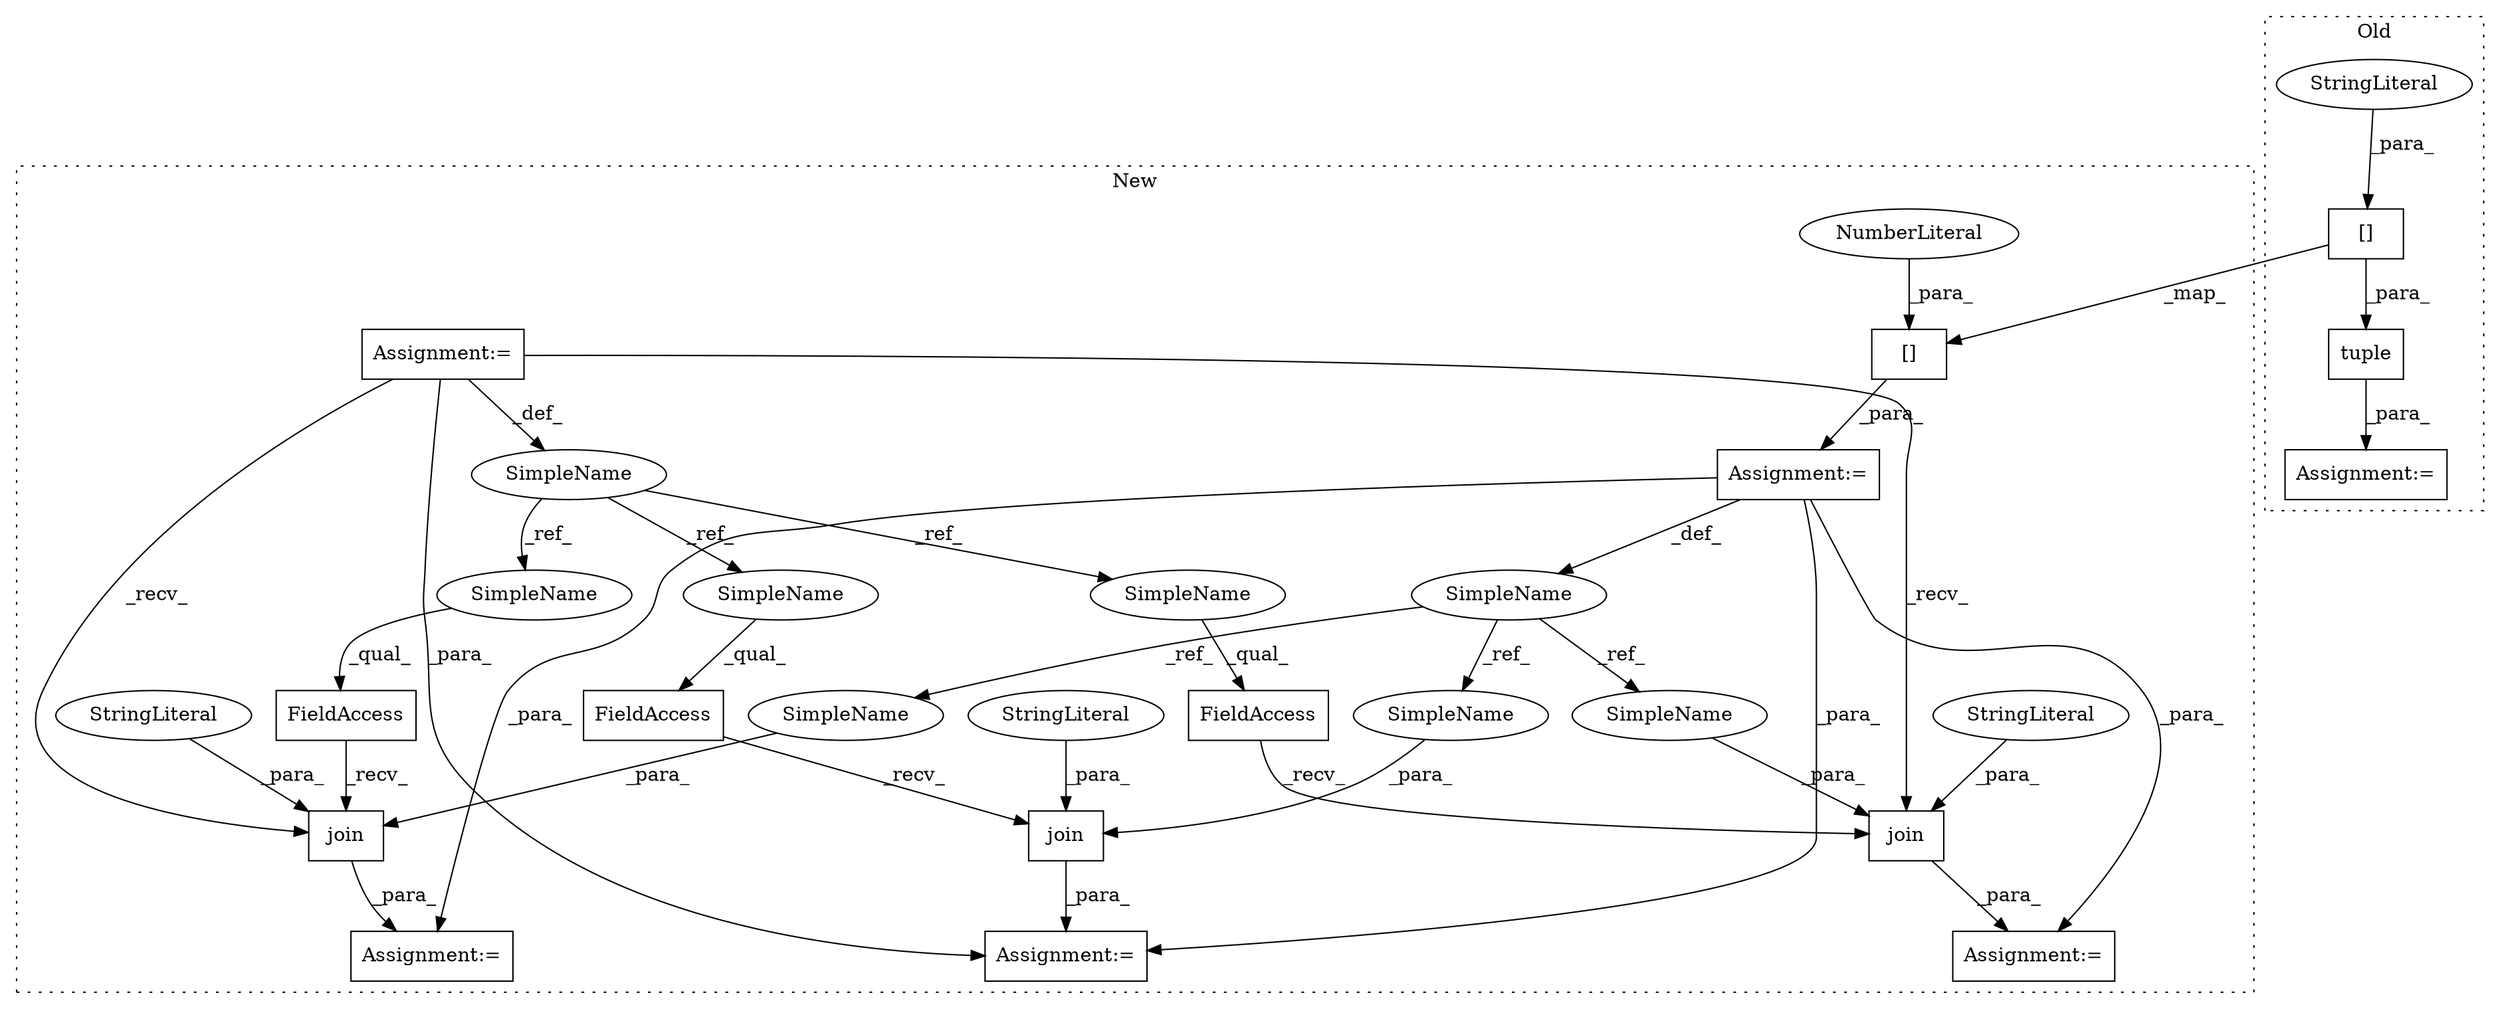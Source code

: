 digraph G {
subgraph cluster0 {
1 [label="tuple" a="32" s="1177,1210" l="6,1" shape="box"];
13 [label="[]" a="2" s="1183,1209" l="9,1" shape="box"];
21 [label="Assignment:=" a="7" s="1175" l="2" shape="box"];
22 [label="StringLiteral" a="45" s="1192" l="17" shape="ellipse"];
label = "Old";
style="dotted";
}
subgraph cluster1 {
2 [label="join" a="32" s="1106,1133" l="5,1" shape="box"];
3 [label="FieldAccess" a="22" s="1098" l="7" shape="box"];
4 [label="SimpleName" a="42" s="282" l="2" shape="ellipse"];
5 [label="FieldAccess" a="22" s="975" l="7" shape="box"];
6 [label="FieldAccess" a="22" s="1040" l="7" shape="box"];
7 [label="SimpleName" a="42" s="935" l="10" shape="ellipse"];
8 [label="join" a="32" s="983,1017" l="5,1" shape="box"];
9 [label="StringLiteral" a="45" s="1122" l="11" shape="ellipse"];
10 [label="join" a="32" s="1048,1081" l="5,1" shape="box"];
11 [label="Assignment:=" a="7" s="945" l="1" shape="box"];
12 [label="[]" a="2" s="946,956" l="9,1" shape="box"];
14 [label="NumberLiteral" a="34" s="955" l="1" shape="ellipse"];
15 [label="Assignment:=" a="7" s="974" l="1" shape="box"];
16 [label="StringLiteral" a="45" s="1064" l="17" shape="ellipse"];
17 [label="StringLiteral" a="45" s="999" l="18" shape="ellipse"];
18 [label="Assignment:=" a="7" s="282" l="2" shape="box"];
19 [label="Assignment:=" a="7" s="1039" l="1" shape="box"];
20 [label="Assignment:=" a="7" s="1097" l="1" shape="box"];
23 [label="SimpleName" a="42" s="975" l="2" shape="ellipse"];
24 [label="SimpleName" a="42" s="1040" l="2" shape="ellipse"];
25 [label="SimpleName" a="42" s="1098" l="2" shape="ellipse"];
26 [label="SimpleName" a="42" s="988" l="10" shape="ellipse"];
27 [label="SimpleName" a="42" s="1111" l="10" shape="ellipse"];
28 [label="SimpleName" a="42" s="1053" l="10" shape="ellipse"];
label = "New";
style="dotted";
}
1 -> 21 [label="_para_"];
2 -> 20 [label="_para_"];
3 -> 2 [label="_recv_"];
4 -> 24 [label="_ref_"];
4 -> 23 [label="_ref_"];
4 -> 25 [label="_ref_"];
5 -> 8 [label="_recv_"];
6 -> 10 [label="_recv_"];
7 -> 27 [label="_ref_"];
7 -> 26 [label="_ref_"];
7 -> 28 [label="_ref_"];
8 -> 15 [label="_para_"];
9 -> 2 [label="_para_"];
10 -> 19 [label="_para_"];
11 -> 15 [label="_para_"];
11 -> 20 [label="_para_"];
11 -> 19 [label="_para_"];
11 -> 7 [label="_def_"];
12 -> 11 [label="_para_"];
13 -> 1 [label="_para_"];
13 -> 12 [label="_map_"];
14 -> 12 [label="_para_"];
16 -> 10 [label="_para_"];
17 -> 8 [label="_para_"];
18 -> 4 [label="_def_"];
18 -> 10 [label="_recv_"];
18 -> 8 [label="_recv_"];
18 -> 20 [label="_para_"];
22 -> 13 [label="_para_"];
23 -> 5 [label="_qual_"];
24 -> 6 [label="_qual_"];
25 -> 3 [label="_qual_"];
26 -> 8 [label="_para_"];
27 -> 2 [label="_para_"];
28 -> 10 [label="_para_"];
}